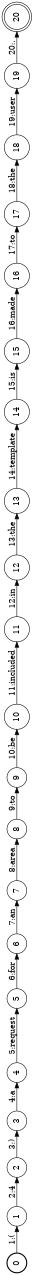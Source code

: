 digraph FST {
rankdir = LR;
size = "8.5,11";
label = "";
center = 1;
orientation = Landscape;
ranksep = "0.4";
nodesep = "0.25";
0 [label = "0", shape = circle, style = bold, fontsize = 14]
	0 -> 1 [label = "1:(", fontsize = 14];
1 [label = "1", shape = circle, style = solid, fontsize = 14]
	1 -> 2 [label = "2:4", fontsize = 14];
2 [label = "2", shape = circle, style = solid, fontsize = 14]
	2 -> 3 [label = "3:)", fontsize = 14];
3 [label = "3", shape = circle, style = solid, fontsize = 14]
	3 -> 4 [label = "4:a", fontsize = 14];
4 [label = "4", shape = circle, style = solid, fontsize = 14]
	4 -> 5 [label = "5:request", fontsize = 14];
5 [label = "5", shape = circle, style = solid, fontsize = 14]
	5 -> 6 [label = "6:for", fontsize = 14];
6 [label = "6", shape = circle, style = solid, fontsize = 14]
	6 -> 7 [label = "7:an", fontsize = 14];
7 [label = "7", shape = circle, style = solid, fontsize = 14]
	7 -> 8 [label = "8:area", fontsize = 14];
8 [label = "8", shape = circle, style = solid, fontsize = 14]
	8 -> 9 [label = "9:to", fontsize = 14];
9 [label = "9", shape = circle, style = solid, fontsize = 14]
	9 -> 10 [label = "10:be", fontsize = 14];
10 [label = "10", shape = circle, style = solid, fontsize = 14]
	10 -> 11 [label = "11:included", fontsize = 14];
11 [label = "11", shape = circle, style = solid, fontsize = 14]
	11 -> 12 [label = "12:in", fontsize = 14];
12 [label = "12", shape = circle, style = solid, fontsize = 14]
	12 -> 13 [label = "13:the", fontsize = 14];
13 [label = "13", shape = circle, style = solid, fontsize = 14]
	13 -> 14 [label = "14:template", fontsize = 14];
14 [label = "14", shape = circle, style = solid, fontsize = 14]
	14 -> 15 [label = "15:is", fontsize = 14];
15 [label = "15", shape = circle, style = solid, fontsize = 14]
	15 -> 16 [label = "16:made", fontsize = 14];
16 [label = "16", shape = circle, style = solid, fontsize = 14]
	16 -> 17 [label = "17:to", fontsize = 14];
17 [label = "17", shape = circle, style = solid, fontsize = 14]
	17 -> 18 [label = "18:the", fontsize = 14];
18 [label = "18", shape = circle, style = solid, fontsize = 14]
	18 -> 19 [label = "19:user", fontsize = 14];
19 [label = "19", shape = circle, style = solid, fontsize = 14]
	19 -> 20 [label = "20:.", fontsize = 14];
20 [label = "20", shape = doublecircle, style = solid, fontsize = 14]
}
